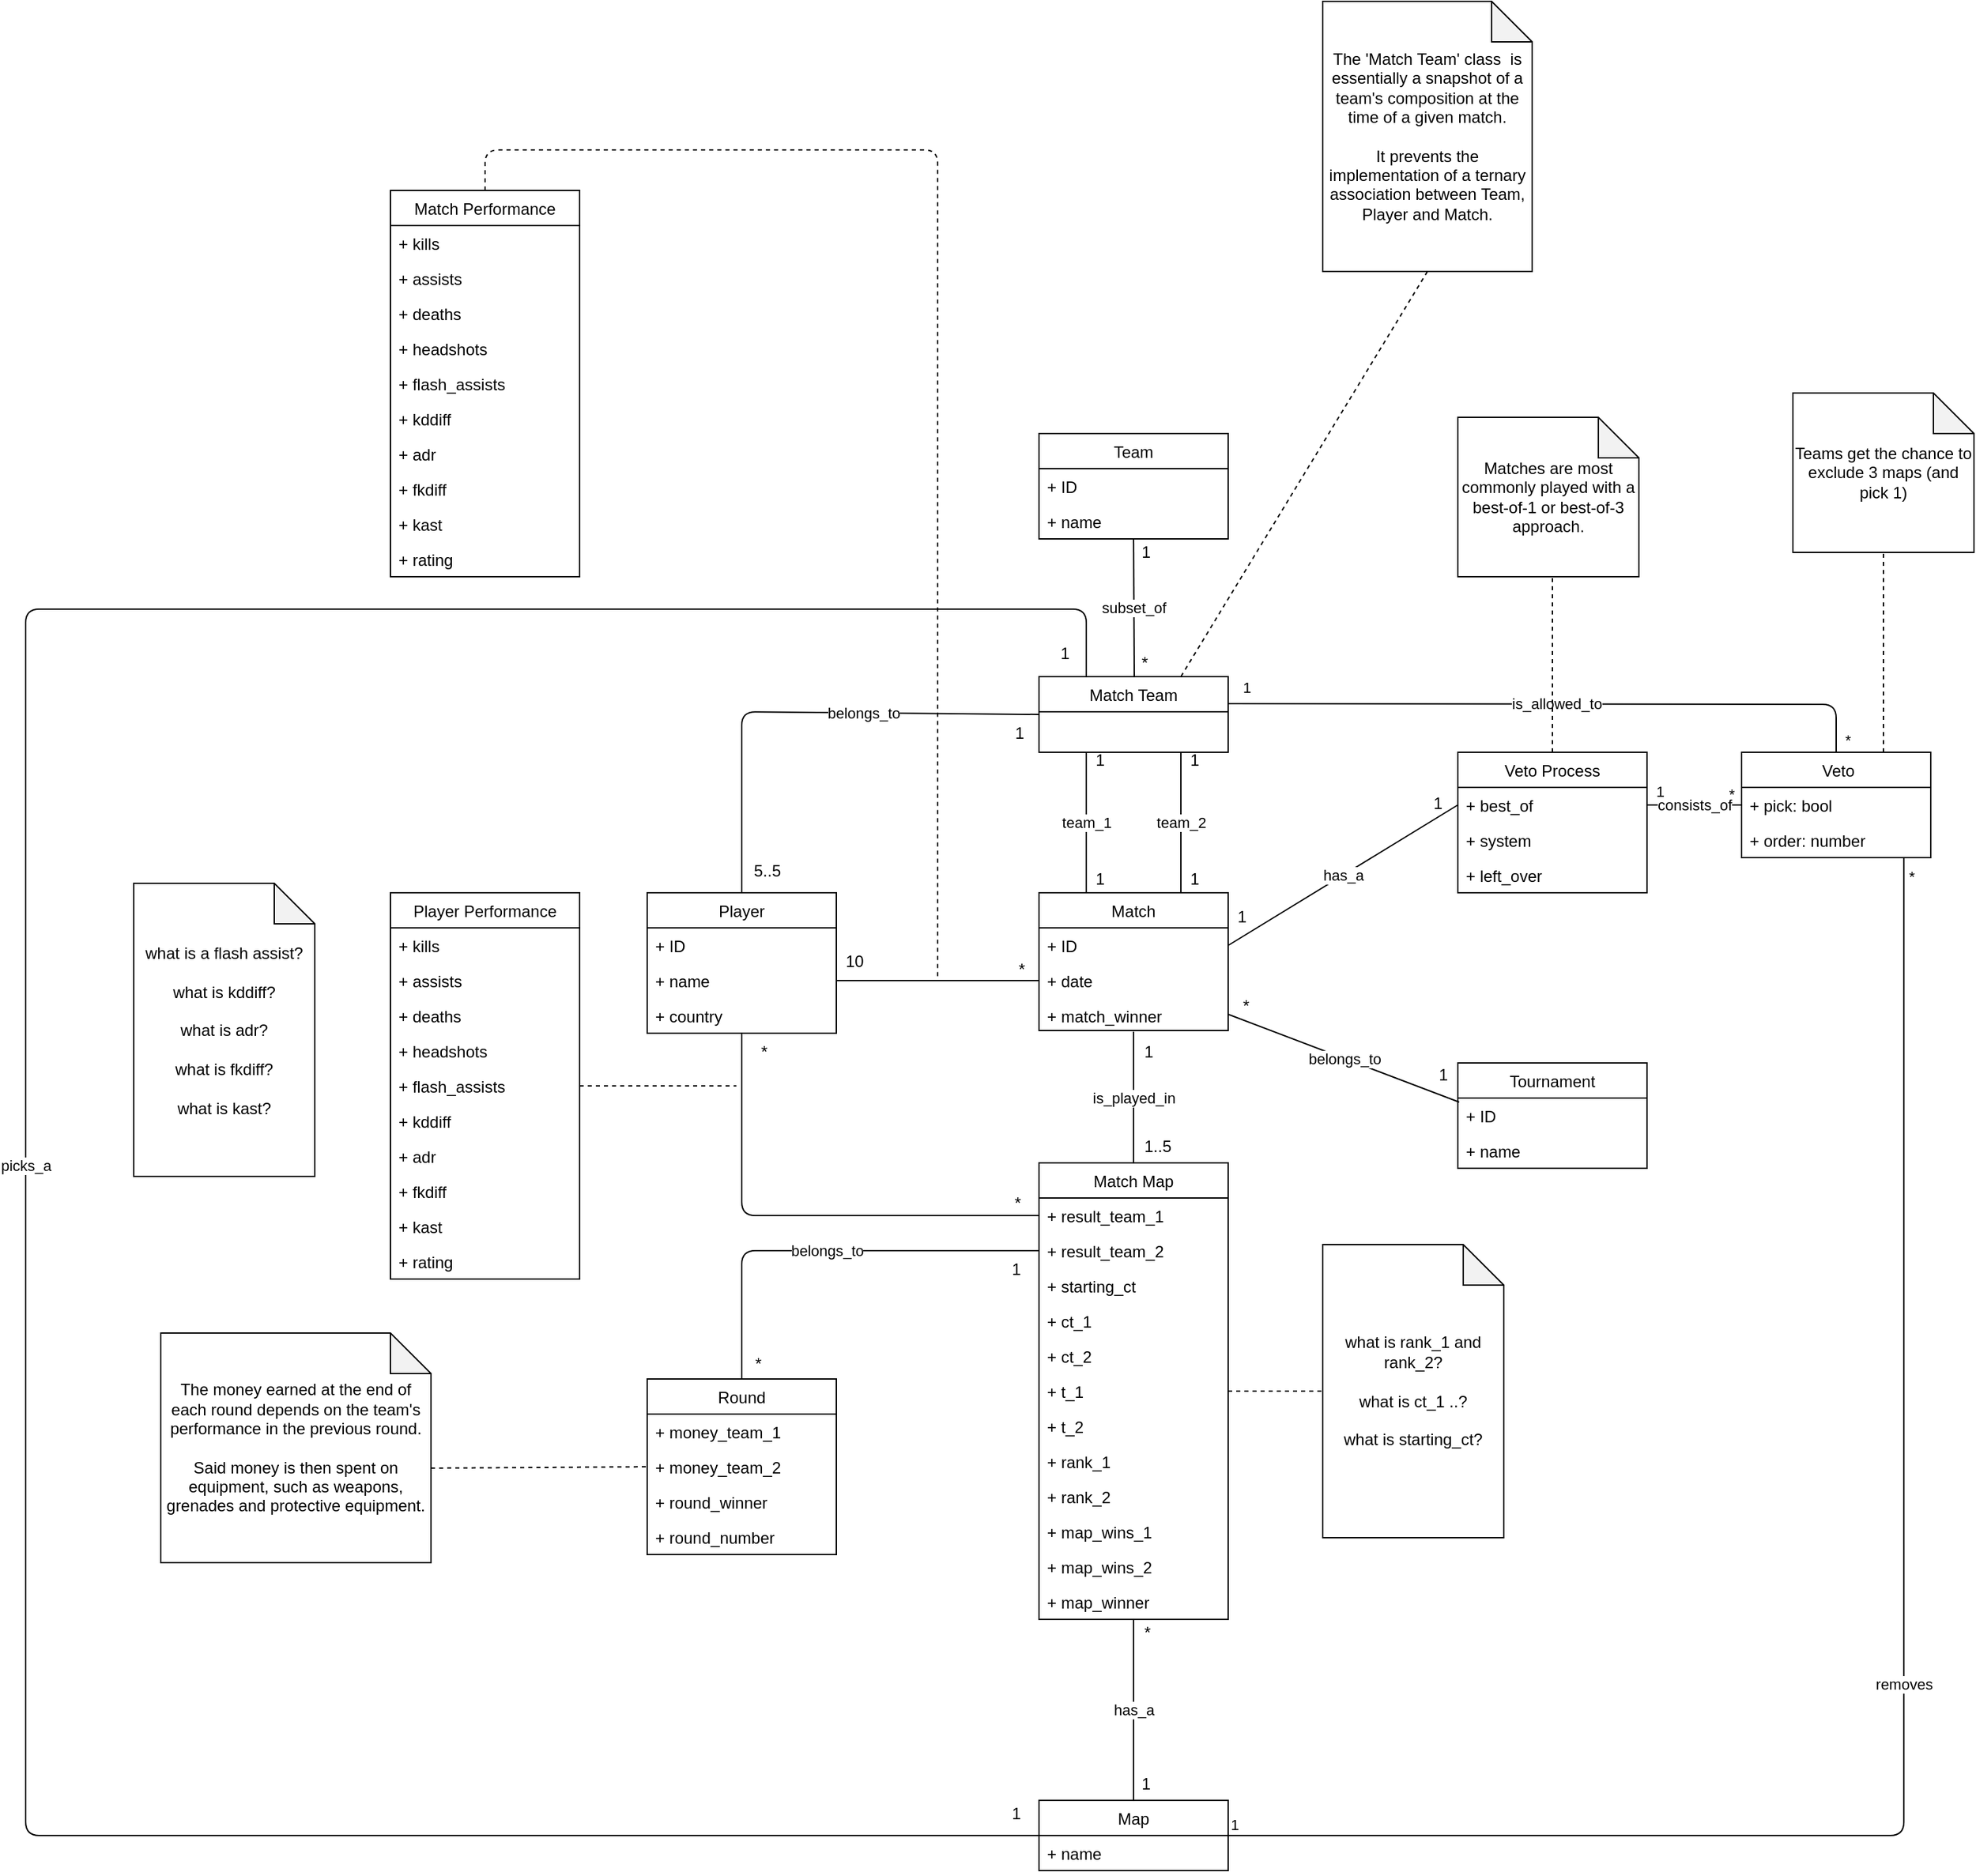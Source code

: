 <mxfile version="13.6.5" pages="2">
    <diagram id="WPG67dm-GQmZOcpMoI1Q" name="Data">
        <mxGraphModel dx="4033" dy="3498" grid="1" gridSize="10" guides="1" tooltips="1" connect="1" arrows="1" fold="1" page="1" pageScale="1" pageWidth="827" pageHeight="1169" math="0" shadow="0">
            <root>
                <mxCell id="0"/>
                <mxCell id="1" parent="0"/>
                <mxCell id="wm4JKY3V46k1_lSeWeFr-1" value="Match Map" style="swimlane;fontStyle=0;childLayout=stackLayout;horizontal=1;startSize=26;fillColor=none;horizontalStack=0;resizeParent=1;resizeParentMax=0;resizeLast=0;collapsible=1;marginBottom=0;" parent="1" vertex="1">
                    <mxGeometry x="340" y="360" width="140" height="338" as="geometry"/>
                </mxCell>
                <mxCell id="wm4JKY3V46k1_lSeWeFr-2" value="+ result_team_1" style="text;strokeColor=none;fillColor=none;align=left;verticalAlign=top;spacingLeft=4;spacingRight=4;overflow=hidden;rotatable=0;points=[[0,0.5],[1,0.5]];portConstraint=eastwest;" parent="wm4JKY3V46k1_lSeWeFr-1" vertex="1">
                    <mxGeometry y="26" width="140" height="26" as="geometry"/>
                </mxCell>
                <mxCell id="wm4JKY3V46k1_lSeWeFr-3" value="+ result_team_2" style="text;strokeColor=none;fillColor=none;align=left;verticalAlign=top;spacingLeft=4;spacingRight=4;overflow=hidden;rotatable=0;points=[[0,0.5],[1,0.5]];portConstraint=eastwest;" parent="wm4JKY3V46k1_lSeWeFr-1" vertex="1">
                    <mxGeometry y="52" width="140" height="26" as="geometry"/>
                </mxCell>
                <mxCell id="wm4JKY3V46k1_lSeWeFr-4" value="+ starting_ct" style="text;strokeColor=none;fillColor=none;align=left;verticalAlign=top;spacingLeft=4;spacingRight=4;overflow=hidden;rotatable=0;points=[[0,0.5],[1,0.5]];portConstraint=eastwest;" parent="wm4JKY3V46k1_lSeWeFr-1" vertex="1">
                    <mxGeometry y="78" width="140" height="26" as="geometry"/>
                </mxCell>
                <mxCell id="45" value="+ ct_1" style="text;strokeColor=none;fillColor=none;align=left;verticalAlign=top;spacingLeft=4;spacingRight=4;overflow=hidden;rotatable=0;points=[[0,0.5],[1,0.5]];portConstraint=eastwest;" vertex="1" parent="wm4JKY3V46k1_lSeWeFr-1">
                    <mxGeometry y="104" width="140" height="26" as="geometry"/>
                </mxCell>
                <mxCell id="46" value="+ ct_2" style="text;strokeColor=none;fillColor=none;align=left;verticalAlign=top;spacingLeft=4;spacingRight=4;overflow=hidden;rotatable=0;points=[[0,0.5],[1,0.5]];portConstraint=eastwest;" vertex="1" parent="wm4JKY3V46k1_lSeWeFr-1">
                    <mxGeometry y="130" width="140" height="26" as="geometry"/>
                </mxCell>
                <mxCell id="47" value="+ t_1" style="text;strokeColor=none;fillColor=none;align=left;verticalAlign=top;spacingLeft=4;spacingRight=4;overflow=hidden;rotatable=0;points=[[0,0.5],[1,0.5]];portConstraint=eastwest;" vertex="1" parent="wm4JKY3V46k1_lSeWeFr-1">
                    <mxGeometry y="156" width="140" height="26" as="geometry"/>
                </mxCell>
                <mxCell id="48" value="+ t_2" style="text;strokeColor=none;fillColor=none;align=left;verticalAlign=top;spacingLeft=4;spacingRight=4;overflow=hidden;rotatable=0;points=[[0,0.5],[1,0.5]];portConstraint=eastwest;" vertex="1" parent="wm4JKY3V46k1_lSeWeFr-1">
                    <mxGeometry y="182" width="140" height="26" as="geometry"/>
                </mxCell>
                <mxCell id="49" value="+ rank_1" style="text;strokeColor=none;fillColor=none;align=left;verticalAlign=top;spacingLeft=4;spacingRight=4;overflow=hidden;rotatable=0;points=[[0,0.5],[1,0.5]];portConstraint=eastwest;" vertex="1" parent="wm4JKY3V46k1_lSeWeFr-1">
                    <mxGeometry y="208" width="140" height="26" as="geometry"/>
                </mxCell>
                <mxCell id="50" value="+ rank_2" style="text;strokeColor=none;fillColor=none;align=left;verticalAlign=top;spacingLeft=4;spacingRight=4;overflow=hidden;rotatable=0;points=[[0,0.5],[1,0.5]];portConstraint=eastwest;" vertex="1" parent="wm4JKY3V46k1_lSeWeFr-1">
                    <mxGeometry y="234" width="140" height="26" as="geometry"/>
                </mxCell>
                <mxCell id="51" value="+ map_wins_1" style="text;strokeColor=none;fillColor=none;align=left;verticalAlign=top;spacingLeft=4;spacingRight=4;overflow=hidden;rotatable=0;points=[[0,0.5],[1,0.5]];portConstraint=eastwest;" vertex="1" parent="wm4JKY3V46k1_lSeWeFr-1">
                    <mxGeometry y="260" width="140" height="26" as="geometry"/>
                </mxCell>
                <mxCell id="52" value="+ map_wins_2" style="text;strokeColor=none;fillColor=none;align=left;verticalAlign=top;spacingLeft=4;spacingRight=4;overflow=hidden;rotatable=0;points=[[0,0.5],[1,0.5]];portConstraint=eastwest;" vertex="1" parent="wm4JKY3V46k1_lSeWeFr-1">
                    <mxGeometry y="286" width="140" height="26" as="geometry"/>
                </mxCell>
                <mxCell id="53" value="+ map_winner" style="text;strokeColor=none;fillColor=none;align=left;verticalAlign=top;spacingLeft=4;spacingRight=4;overflow=hidden;rotatable=0;points=[[0,0.5],[1,0.5]];portConstraint=eastwest;" vertex="1" parent="wm4JKY3V46k1_lSeWeFr-1">
                    <mxGeometry y="312" width="140" height="26" as="geometry"/>
                </mxCell>
                <mxCell id="wm4JKY3V46k1_lSeWeFr-5" value="Match" style="swimlane;fontStyle=0;childLayout=stackLayout;horizontal=1;startSize=26;fillColor=none;horizontalStack=0;resizeParent=1;resizeParentMax=0;resizeLast=0;collapsible=1;marginBottom=0;" parent="1" vertex="1">
                    <mxGeometry x="340" y="160" width="140" height="102" as="geometry"/>
                </mxCell>
                <mxCell id="wm4JKY3V46k1_lSeWeFr-6" value="+ ID" style="text;strokeColor=none;fillColor=none;align=left;verticalAlign=top;spacingLeft=4;spacingRight=4;overflow=hidden;rotatable=0;points=[[0,0.5],[1,0.5]];portConstraint=eastwest;" parent="wm4JKY3V46k1_lSeWeFr-5" vertex="1">
                    <mxGeometry y="26" width="140" height="26" as="geometry"/>
                </mxCell>
                <mxCell id="wm4JKY3V46k1_lSeWeFr-7" value="+ date" style="text;strokeColor=none;fillColor=none;align=left;verticalAlign=top;spacingLeft=4;spacingRight=4;overflow=hidden;rotatable=0;points=[[0,0.5],[1,0.5]];portConstraint=eastwest;" parent="wm4JKY3V46k1_lSeWeFr-5" vertex="1">
                    <mxGeometry y="52" width="140" height="26" as="geometry"/>
                </mxCell>
                <mxCell id="wm4JKY3V46k1_lSeWeFr-8" value="+ match_winner" style="text;strokeColor=none;fillColor=none;align=left;verticalAlign=top;spacingLeft=4;spacingRight=4;overflow=hidden;rotatable=0;points=[[0,0.5],[1,0.5]];portConstraint=eastwest;" parent="wm4JKY3V46k1_lSeWeFr-5" vertex="1">
                    <mxGeometry y="78" width="140" height="24" as="geometry"/>
                </mxCell>
                <mxCell id="wm4JKY3V46k1_lSeWeFr-9" value="is_played_in" style="endArrow=none;html=1;entryX=0.5;entryY=1.038;entryDx=0;entryDy=0;entryPerimeter=0;exitX=0.5;exitY=0;exitDx=0;exitDy=0;" parent="1" source="wm4JKY3V46k1_lSeWeFr-1" target="wm4JKY3V46k1_lSeWeFr-8" edge="1">
                    <mxGeometry width="50" height="50" relative="1" as="geometry">
                        <mxPoint x="385" y="340" as="sourcePoint"/>
                        <mxPoint x="435" y="290" as="targetPoint"/>
                    </mxGeometry>
                </mxCell>
                <mxCell id="wm4JKY3V46k1_lSeWeFr-10" value="1..5&amp;nbsp;" style="text;html=1;align=left;verticalAlign=middle;resizable=0;points=[];autosize=1;" parent="1" vertex="1">
                    <mxGeometry x="416" y="338" width="40" height="20" as="geometry"/>
                </mxCell>
                <mxCell id="wm4JKY3V46k1_lSeWeFr-11" value="1" style="text;html=1;align=left;verticalAlign=middle;resizable=0;points=[];autosize=1;" parent="1" vertex="1">
                    <mxGeometry x="416" y="268" width="20" height="20" as="geometry"/>
                </mxCell>
                <mxCell id="wm4JKY3V46k1_lSeWeFr-16" value="belongs_to" style="endArrow=none;html=1;entryX=0;entryY=0.5;entryDx=0;entryDy=0;exitX=0.5;exitY=0;exitDx=0;exitDy=0;" parent="1" source="wm4JKY3V46k1_lSeWeFr-12" target="wm4JKY3V46k1_lSeWeFr-3" edge="1">
                    <mxGeometry width="50" height="50" relative="1" as="geometry">
                        <mxPoint x="240" y="420" as="sourcePoint"/>
                        <mxPoint x="290" y="370" as="targetPoint"/>
                        <Array as="points">
                            <mxPoint x="120" y="425"/>
                        </Array>
                    </mxGeometry>
                </mxCell>
                <mxCell id="wm4JKY3V46k1_lSeWeFr-21" value="has_a" style="endArrow=none;html=1;exitX=0.5;exitY=0;exitDx=0;exitDy=0;entryX=0.5;entryY=1;entryDx=0;entryDy=0;" parent="1" source="wm4JKY3V46k1_lSeWeFr-17" edge="1" target="wm4JKY3V46k1_lSeWeFr-1">
                    <mxGeometry width="50" height="50" relative="1" as="geometry">
                        <mxPoint x="334" y="510" as="sourcePoint"/>
                        <mxPoint x="410" y="710" as="targetPoint"/>
                    </mxGeometry>
                </mxCell>
                <mxCell id="wm4JKY3V46k1_lSeWeFr-22" value="*" style="text;html=1;align=left;verticalAlign=middle;resizable=0;points=[];autosize=1;" parent="1" vertex="1">
                    <mxGeometry x="128" y="499" width="20" height="20" as="geometry"/>
                </mxCell>
                <mxCell id="wm4JKY3V46k1_lSeWeFr-23" value="1" style="text;html=1;align=left;verticalAlign=middle;resizable=0;points=[];autosize=1;" parent="1" vertex="1">
                    <mxGeometry x="318" y="429" width="20" height="20" as="geometry"/>
                </mxCell>
                <mxCell id="wm4JKY3V46k1_lSeWeFr-29" value="Match Team" style="swimlane;fontStyle=0;childLayout=stackLayout;horizontal=1;startSize=26;fillColor=none;horizontalStack=0;resizeParent=1;resizeParentMax=0;resizeLast=0;collapsible=1;marginBottom=0;" parent="1" vertex="1">
                    <mxGeometry x="340" width="140" height="56" as="geometry"/>
                </mxCell>
                <mxCell id="wm4JKY3V46k1_lSeWeFr-35" value="belongs_to" style="endArrow=none;html=1;exitX=0.5;exitY=0;exitDx=0;exitDy=0;entryX=0;entryY=0.5;entryDx=0;entryDy=0;" parent="1" target="wm4JKY3V46k1_lSeWeFr-29" edge="1" source="wm4JKY3V46k1_lSeWeFr-25">
                    <mxGeometry x="0.266" width="50" height="50" relative="1" as="geometry">
                        <mxPoint x="190" y="152.5" as="sourcePoint"/>
                        <mxPoint x="340" y="65" as="targetPoint"/>
                        <Array as="points">
                            <mxPoint x="120" y="26"/>
                        </Array>
                        <mxPoint as="offset"/>
                    </mxGeometry>
                </mxCell>
                <mxCell id="wm4JKY3V46k1_lSeWeFr-38" value="" style="endArrow=none;html=1;exitX=0;exitY=0.5;exitDx=0;exitDy=0;entryX=0.5;entryY=1;entryDx=0;entryDy=0;" parent="1" source="wm4JKY3V46k1_lSeWeFr-2" target="wm4JKY3V46k1_lSeWeFr-25" edge="1">
                    <mxGeometry width="50" height="50" relative="1" as="geometry">
                        <mxPoint x="120" y="264" as="sourcePoint"/>
                        <mxPoint x="170" y="214" as="targetPoint"/>
                        <Array as="points">
                            <mxPoint x="120" y="399"/>
                        </Array>
                    </mxGeometry>
                </mxCell>
                <mxCell id="wm4JKY3V46k1_lSeWeFr-39" value="*" style="text;html=1;align=right;verticalAlign=middle;resizable=0;points=[];autosize=1;" parent="1" vertex="1">
                    <mxGeometry x="120" y="268" width="20" height="20" as="geometry"/>
                </mxCell>
                <mxCell id="wm4JKY3V46k1_lSeWeFr-41" value="5..5" style="text;html=1;align=right;verticalAlign=middle;resizable=0;points=[];autosize=1;" parent="1" vertex="1">
                    <mxGeometry x="110" y="134" width="40" height="20" as="geometry"/>
                </mxCell>
                <mxCell id="wm4JKY3V46k1_lSeWeFr-42" value="1" style="text;html=1;align=right;verticalAlign=middle;resizable=0;points=[];autosize=1;" parent="1" vertex="1">
                    <mxGeometry x="310" y="32" width="20" height="20" as="geometry"/>
                </mxCell>
                <mxCell id="wm4JKY3V46k1_lSeWeFr-43" value="*" style="text;html=1;align=left;verticalAlign=middle;resizable=0;points=[];autosize=1;" parent="1" vertex="1">
                    <mxGeometry x="320" y="380" width="20" height="20" as="geometry"/>
                </mxCell>
                <mxCell id="wm4JKY3V46k1_lSeWeFr-57" value="1" style="text;html=1;align=left;verticalAlign=middle;resizable=0;points=[];autosize=1;" parent="1" vertex="1">
                    <mxGeometry x="380" y="52" width="20" height="20" as="geometry"/>
                </mxCell>
                <mxCell id="wm4JKY3V46k1_lSeWeFr-58" value="team_2" style="endArrow=none;html=1;entryX=0.75;entryY=1;entryDx=0;entryDy=0;exitX=0.75;exitY=0;exitDx=0;exitDy=0;" parent="1" edge="1" target="wm4JKY3V46k1_lSeWeFr-29" source="wm4JKY3V46k1_lSeWeFr-5">
                    <mxGeometry width="50" height="50" relative="1" as="geometry">
                        <mxPoint x="420" y="140" as="sourcePoint"/>
                        <mxPoint x="438.5" y="104" as="targetPoint"/>
                    </mxGeometry>
                </mxCell>
                <mxCell id="wm4JKY3V46k1_lSeWeFr-59" value="team_1" style="endArrow=none;html=1;entryX=0.25;entryY=1;entryDx=0;entryDy=0;exitX=0.25;exitY=0;exitDx=0;exitDy=0;" parent="1" edge="1" target="wm4JKY3V46k1_lSeWeFr-29" source="wm4JKY3V46k1_lSeWeFr-5">
                    <mxGeometry width="50" height="50" relative="1" as="geometry">
                        <mxPoint x="360" y="150" as="sourcePoint"/>
                        <mxPoint x="390" y="104" as="targetPoint"/>
                    </mxGeometry>
                </mxCell>
                <mxCell id="wm4JKY3V46k1_lSeWeFr-60" value="subset_of" style="endArrow=none;html=1;exitX=0.5;exitY=0;exitDx=0;exitDy=0;entryX=0.5;entryY=1;entryDx=0;entryDy=0;" parent="1" target="wm4JKY3V46k1_lSeWeFr-49" edge="1">
                    <mxGeometry width="50" height="50" relative="1" as="geometry">
                        <mxPoint x="410.5" as="sourcePoint"/>
                        <mxPoint x="410" y="-56" as="targetPoint"/>
                    </mxGeometry>
                </mxCell>
                <mxCell id="wm4JKY3V46k1_lSeWeFr-61" value="1" style="text;html=1;align=left;verticalAlign=middle;resizable=0;points=[];autosize=1;" parent="1" vertex="1">
                    <mxGeometry x="414" y="-102" width="20" height="20" as="geometry"/>
                </mxCell>
                <mxCell id="wm4JKY3V46k1_lSeWeFr-62" value="*" style="text;html=1;align=left;verticalAlign=middle;resizable=0;points=[];autosize=1;" parent="1" vertex="1">
                    <mxGeometry x="414" y="-20" width="20" height="20" as="geometry"/>
                </mxCell>
                <mxCell id="wm4JKY3V46k1_lSeWeFr-63" value="1" style="text;html=1;align=left;verticalAlign=middle;resizable=0;points=[];autosize=1;" parent="1" vertex="1">
                    <mxGeometry x="380" y="140" width="20" height="20" as="geometry"/>
                </mxCell>
                <mxCell id="wm4JKY3V46k1_lSeWeFr-64" value="1" style="text;html=1;align=left;verticalAlign=middle;resizable=0;points=[];autosize=1;" parent="1" vertex="1">
                    <mxGeometry x="450" y="140" width="20" height="20" as="geometry"/>
                </mxCell>
                <mxCell id="wm4JKY3V46k1_lSeWeFr-65" value="1" style="text;html=1;align=left;verticalAlign=middle;resizable=0;points=[];autosize=1;" parent="1" vertex="1">
                    <mxGeometry x="450" y="52" width="20" height="20" as="geometry"/>
                </mxCell>
                <mxCell id="wm4JKY3V46k1_lSeWeFr-68" value="" style="endArrow=none;html=1;entryX=0;entryY=0.5;entryDx=0;entryDy=0;exitX=1;exitY=0.5;exitDx=0;exitDy=0;" parent="1" source="wm4JKY3V46k1_lSeWeFr-27" target="wm4JKY3V46k1_lSeWeFr-7" edge="1">
                    <mxGeometry width="50" height="50" relative="1" as="geometry">
                        <mxPoint x="200" y="219" as="sourcePoint"/>
                        <mxPoint x="330" y="98.25" as="targetPoint"/>
                    </mxGeometry>
                </mxCell>
                <mxCell id="wm4JKY3V46k1_lSeWeFr-69" value="*" style="text;html=1;align=left;verticalAlign=middle;resizable=0;points=[];autosize=1;" parent="1" vertex="1">
                    <mxGeometry x="323" y="207" width="20" height="20" as="geometry"/>
                </mxCell>
                <mxCell id="wm4JKY3V46k1_lSeWeFr-70" value="10" style="text;html=1;align=left;verticalAlign=middle;resizable=0;points=[];autosize=1;" parent="1" vertex="1">
                    <mxGeometry x="195" y="201" width="30" height="20" as="geometry"/>
                </mxCell>
                <mxCell id="wm4JKY3V46k1_lSeWeFr-75" value="belongs_to" style="endArrow=none;html=1;entryX=0.007;entryY=0.115;entryDx=0;entryDy=0;entryPerimeter=0;exitX=1;exitY=0.5;exitDx=0;exitDy=0;" parent="1" target="wm4JKY3V46k1_lSeWeFr-67" edge="1" source="wm4JKY3V46k1_lSeWeFr-8">
                    <mxGeometry width="50" height="50" relative="1" as="geometry">
                        <mxPoint x="500" y="250" as="sourcePoint"/>
                        <mxPoint x="530" y="160" as="targetPoint"/>
                    </mxGeometry>
                </mxCell>
                <mxCell id="wm4JKY3V46k1_lSeWeFr-76" value="*" style="text;html=1;align=left;verticalAlign=middle;resizable=0;points=[];autosize=1;" parent="1" vertex="1">
                    <mxGeometry x="489" y="234" width="20" height="20" as="geometry"/>
                </mxCell>
                <mxCell id="wm4JKY3V46k1_lSeWeFr-77" value="1" style="text;html=1;align=left;verticalAlign=middle;resizable=0;points=[];autosize=1;" parent="1" vertex="1">
                    <mxGeometry x="634" y="285" width="20" height="20" as="geometry"/>
                </mxCell>
                <mxCell id="7ByuXc6SaMkiPh27QTUW-5" value="has_a" style="endArrow=none;html=1;entryX=0;entryY=0.5;entryDx=0;entryDy=0;exitX=1;exitY=0.5;exitDx=0;exitDy=0;" parent="1" target="7ByuXc6SaMkiPh27QTUW-3" edge="1" source="wm4JKY3V46k1_lSeWeFr-6">
                    <mxGeometry width="50" height="50" relative="1" as="geometry">
                        <mxPoint x="480" y="167" as="sourcePoint"/>
                        <mxPoint x="530" y="117" as="targetPoint"/>
                    </mxGeometry>
                </mxCell>
                <mxCell id="7ByuXc6SaMkiPh27QTUW-6" value="1" style="text;html=1;align=left;verticalAlign=middle;resizable=0;points=[];autosize=1;" parent="1" vertex="1">
                    <mxGeometry x="630" y="84" width="20" height="20" as="geometry"/>
                </mxCell>
                <mxCell id="7ByuXc6SaMkiPh27QTUW-9" value="1" style="text;html=1;align=left;verticalAlign=middle;resizable=0;points=[];autosize=1;" parent="1" vertex="1">
                    <mxGeometry x="485" y="168" width="20" height="20" as="geometry"/>
                </mxCell>
                <mxCell id="7ByuXc6SaMkiPh27QTUW-1" value="Veto Process" style="swimlane;fontStyle=0;childLayout=stackLayout;horizontal=1;startSize=26;fillColor=none;horizontalStack=0;resizeParent=1;resizeParentMax=0;resizeLast=0;collapsible=1;marginBottom=0;" parent="1" vertex="1">
                    <mxGeometry x="650" y="56" width="140" height="104" as="geometry"/>
                </mxCell>
                <mxCell id="7ByuXc6SaMkiPh27QTUW-3" value="+ best_of" style="text;strokeColor=none;fillColor=none;align=left;verticalAlign=top;spacingLeft=4;spacingRight=4;overflow=hidden;rotatable=0;points=[[0,0.5],[1,0.5]];portConstraint=eastwest;" parent="7ByuXc6SaMkiPh27QTUW-1" vertex="1">
                    <mxGeometry y="26" width="140" height="26" as="geometry"/>
                </mxCell>
                <mxCell id="3" value="+ system" style="text;strokeColor=none;fillColor=none;align=left;verticalAlign=top;spacingLeft=4;spacingRight=4;overflow=hidden;rotatable=0;points=[[0,0.5],[1,0.5]];portConstraint=eastwest;" vertex="1" parent="7ByuXc6SaMkiPh27QTUW-1">
                    <mxGeometry y="52" width="140" height="26" as="geometry"/>
                </mxCell>
                <mxCell id="56" value="+ left_over" style="text;strokeColor=none;fillColor=none;align=left;verticalAlign=top;spacingLeft=4;spacingRight=4;overflow=hidden;rotatable=0;points=[[0,0.5],[1,0.5]];portConstraint=eastwest;" vertex="1" parent="7ByuXc6SaMkiPh27QTUW-1">
                    <mxGeometry y="78" width="140" height="26" as="geometry"/>
                </mxCell>
                <mxCell id="5" value="" style="endArrow=none;dashed=1;html=1;exitX=1;exitY=0.5;exitDx=0;exitDy=0;" edge="1" parent="1" source="wm4JKY3V46k1_lSeWeFr-44">
                    <mxGeometry width="50" height="50" relative="1" as="geometry">
                        <mxPoint x="39" y="314" as="sourcePoint"/>
                        <mxPoint x="116" y="303" as="targetPoint"/>
                    </mxGeometry>
                </mxCell>
                <mxCell id="wm4JKY3V46k1_lSeWeFr-44" value="Player Performance" style="swimlane;fontStyle=0;childLayout=stackLayout;horizontal=1;startSize=26;fillColor=none;horizontalStack=0;resizeParent=1;resizeParentMax=0;resizeLast=0;collapsible=1;marginBottom=0;" parent="1" vertex="1">
                    <mxGeometry x="-140" y="160" width="140" height="286" as="geometry"/>
                </mxCell>
                <mxCell id="wm4JKY3V46k1_lSeWeFr-45" value="+ kills" style="text;strokeColor=none;fillColor=none;align=left;verticalAlign=top;spacingLeft=4;spacingRight=4;overflow=hidden;rotatable=0;points=[[0,0.5],[1,0.5]];portConstraint=eastwest;" parent="wm4JKY3V46k1_lSeWeFr-44" vertex="1">
                    <mxGeometry y="26" width="140" height="26" as="geometry"/>
                </mxCell>
                <mxCell id="6" value="+ assists" style="text;strokeColor=none;fillColor=none;align=left;verticalAlign=top;spacingLeft=4;spacingRight=4;overflow=hidden;rotatable=0;points=[[0,0.5],[1,0.5]];portConstraint=eastwest;" vertex="1" parent="wm4JKY3V46k1_lSeWeFr-44">
                    <mxGeometry y="52" width="140" height="26" as="geometry"/>
                </mxCell>
                <mxCell id="7" value="+ deaths" style="text;strokeColor=none;fillColor=none;align=left;verticalAlign=top;spacingLeft=4;spacingRight=4;overflow=hidden;rotatable=0;points=[[0,0.5],[1,0.5]];portConstraint=eastwest;" vertex="1" parent="wm4JKY3V46k1_lSeWeFr-44">
                    <mxGeometry y="78" width="140" height="26" as="geometry"/>
                </mxCell>
                <mxCell id="8" value="+ headshots" style="text;strokeColor=none;fillColor=none;align=left;verticalAlign=top;spacingLeft=4;spacingRight=4;overflow=hidden;rotatable=0;points=[[0,0.5],[1,0.5]];portConstraint=eastwest;" vertex="1" parent="wm4JKY3V46k1_lSeWeFr-44">
                    <mxGeometry y="104" width="140" height="26" as="geometry"/>
                </mxCell>
                <mxCell id="9" value="+ flash_assists" style="text;strokeColor=none;fillColor=none;align=left;verticalAlign=top;spacingLeft=4;spacingRight=4;overflow=hidden;rotatable=0;points=[[0,0.5],[1,0.5]];portConstraint=eastwest;" vertex="1" parent="wm4JKY3V46k1_lSeWeFr-44">
                    <mxGeometry y="130" width="140" height="26" as="geometry"/>
                </mxCell>
                <mxCell id="10" value="+ kddiff" style="text;strokeColor=none;fillColor=none;align=left;verticalAlign=top;spacingLeft=4;spacingRight=4;overflow=hidden;rotatable=0;points=[[0,0.5],[1,0.5]];portConstraint=eastwest;" vertex="1" parent="wm4JKY3V46k1_lSeWeFr-44">
                    <mxGeometry y="156" width="140" height="26" as="geometry"/>
                </mxCell>
                <mxCell id="11" value="+ adr" style="text;strokeColor=none;fillColor=none;align=left;verticalAlign=top;spacingLeft=4;spacingRight=4;overflow=hidden;rotatable=0;points=[[0,0.5],[1,0.5]];portConstraint=eastwest;" vertex="1" parent="wm4JKY3V46k1_lSeWeFr-44">
                    <mxGeometry y="182" width="140" height="26" as="geometry"/>
                </mxCell>
                <mxCell id="12" value="+ fkdiff" style="text;strokeColor=none;fillColor=none;align=left;verticalAlign=top;spacingLeft=4;spacingRight=4;overflow=hidden;rotatable=0;points=[[0,0.5],[1,0.5]];portConstraint=eastwest;" vertex="1" parent="wm4JKY3V46k1_lSeWeFr-44">
                    <mxGeometry y="208" width="140" height="26" as="geometry"/>
                </mxCell>
                <mxCell id="13" value="+ kast" style="text;strokeColor=none;fillColor=none;align=left;verticalAlign=top;spacingLeft=4;spacingRight=4;overflow=hidden;rotatable=0;points=[[0,0.5],[1,0.5]];portConstraint=eastwest;" vertex="1" parent="wm4JKY3V46k1_lSeWeFr-44">
                    <mxGeometry y="234" width="140" height="26" as="geometry"/>
                </mxCell>
                <mxCell id="14" value="+ rating" style="text;strokeColor=none;fillColor=none;align=left;verticalAlign=top;spacingLeft=4;spacingRight=4;overflow=hidden;rotatable=0;points=[[0,0.5],[1,0.5]];portConstraint=eastwest;" vertex="1" parent="wm4JKY3V46k1_lSeWeFr-44">
                    <mxGeometry y="260" width="140" height="26" as="geometry"/>
                </mxCell>
                <mxCell id="wm4JKY3V46k1_lSeWeFr-25" value="Player" style="swimlane;fontStyle=0;childLayout=stackLayout;horizontal=1;startSize=26;fillColor=none;horizontalStack=0;resizeParent=1;resizeParentMax=0;resizeLast=0;collapsible=1;marginBottom=0;" parent="1" vertex="1">
                    <mxGeometry x="50" y="160" width="140" height="104" as="geometry"/>
                </mxCell>
                <mxCell id="wm4JKY3V46k1_lSeWeFr-26" value="+ ID" style="text;strokeColor=none;fillColor=none;align=left;verticalAlign=top;spacingLeft=4;spacingRight=4;overflow=hidden;rotatable=0;points=[[0,0.5],[1,0.5]];portConstraint=eastwest;" parent="wm4JKY3V46k1_lSeWeFr-25" vertex="1">
                    <mxGeometry y="26" width="140" height="26" as="geometry"/>
                </mxCell>
                <mxCell id="wm4JKY3V46k1_lSeWeFr-27" value="+ name" style="text;strokeColor=none;fillColor=none;align=left;verticalAlign=top;spacingLeft=4;spacingRight=4;overflow=hidden;rotatable=0;points=[[0,0.5],[1,0.5]];portConstraint=eastwest;" parent="wm4JKY3V46k1_lSeWeFr-25" vertex="1">
                    <mxGeometry y="52" width="140" height="26" as="geometry"/>
                </mxCell>
                <mxCell id="wm4JKY3V46k1_lSeWeFr-28" value="+ country" style="text;strokeColor=none;fillColor=none;align=left;verticalAlign=top;spacingLeft=4;spacingRight=4;overflow=hidden;rotatable=0;points=[[0,0.5],[1,0.5]];portConstraint=eastwest;" parent="wm4JKY3V46k1_lSeWeFr-25" vertex="1">
                    <mxGeometry y="78" width="140" height="26" as="geometry"/>
                </mxCell>
                <mxCell id="17" value="" style="endArrow=none;dashed=1;html=1;exitX=0.5;exitY=0;exitDx=0;exitDy=0;" edge="1" parent="1" source="25">
                    <mxGeometry width="50" height="50" relative="1" as="geometry">
                        <mxPoint x="-70" y="550" as="sourcePoint"/>
                        <mxPoint x="265" y="225" as="targetPoint"/>
                        <Array as="points">
                            <mxPoint x="-70" y="-390"/>
                            <mxPoint x="265" y="-390"/>
                        </Array>
                    </mxGeometry>
                </mxCell>
                <mxCell id="wm4JKY3V46k1_lSeWeFr-12" value="Round" style="swimlane;fontStyle=0;childLayout=stackLayout;horizontal=1;startSize=26;fillColor=none;horizontalStack=0;resizeParent=1;resizeParentMax=0;resizeLast=0;collapsible=1;marginBottom=0;" parent="1" vertex="1">
                    <mxGeometry x="50" y="520" width="140" height="130" as="geometry"/>
                </mxCell>
                <mxCell id="wm4JKY3V46k1_lSeWeFr-13" value="+ money_team_1" style="text;strokeColor=none;fillColor=none;align=left;verticalAlign=top;spacingLeft=4;spacingRight=4;overflow=hidden;rotatable=0;points=[[0,0.5],[1,0.5]];portConstraint=eastwest;" parent="wm4JKY3V46k1_lSeWeFr-12" vertex="1">
                    <mxGeometry y="26" width="140" height="26" as="geometry"/>
                </mxCell>
                <mxCell id="40" value="+ money_team_2" style="text;strokeColor=none;fillColor=none;align=left;verticalAlign=top;spacingLeft=4;spacingRight=4;overflow=hidden;rotatable=0;points=[[0,0.5],[1,0.5]];portConstraint=eastwest;" vertex="1" parent="wm4JKY3V46k1_lSeWeFr-12">
                    <mxGeometry y="52" width="140" height="26" as="geometry"/>
                </mxCell>
                <mxCell id="41" value="+ round_winner" style="text;strokeColor=none;fillColor=none;align=left;verticalAlign=top;spacingLeft=4;spacingRight=4;overflow=hidden;rotatable=0;points=[[0,0.5],[1,0.5]];portConstraint=eastwest;" vertex="1" parent="wm4JKY3V46k1_lSeWeFr-12">
                    <mxGeometry y="78" width="140" height="26" as="geometry"/>
                </mxCell>
                <mxCell id="43" value="+ round_number" style="text;strokeColor=none;fillColor=none;align=left;verticalAlign=top;spacingLeft=4;spacingRight=4;overflow=hidden;rotatable=0;points=[[0,0.5],[1,0.5]];portConstraint=eastwest;" vertex="1" parent="wm4JKY3V46k1_lSeWeFr-12">
                    <mxGeometry y="104" width="140" height="26" as="geometry"/>
                </mxCell>
                <mxCell id="20" value="*" style="text;html=1;align=left;verticalAlign=middle;resizable=0;points=[];autosize=1;" vertex="1" parent="1">
                    <mxGeometry x="416" y="698" width="20" height="20" as="geometry"/>
                </mxCell>
                <mxCell id="21" value="1" style="text;html=1;align=left;verticalAlign=middle;resizable=0;points=[];autosize=1;" vertex="1" parent="1">
                    <mxGeometry x="414" y="810" width="20" height="20" as="geometry"/>
                </mxCell>
                <mxCell id="G9HZLZbe01EVvVtUsMoQ-33" value="removes" style="endArrow=none;html=1;edgeStyle=orthogonalEdgeStyle;exitX=1;exitY=0.5;exitDx=0;exitDy=0;entryX=0.858;entryY=1.021;entryDx=0;entryDy=0;entryPerimeter=0;" edge="1" parent="1" source="wm4JKY3V46k1_lSeWeFr-17" target="G9HZLZbe01EVvVtUsMoQ-42">
                    <mxGeometry relative="1" as="geometry">
                        <mxPoint x="480" y="598" as="sourcePoint"/>
                        <mxPoint x="930" y="130" as="targetPoint"/>
                    </mxGeometry>
                </mxCell>
                <mxCell id="G9HZLZbe01EVvVtUsMoQ-34" value="1" style="edgeLabel;resizable=0;html=1;align=left;verticalAlign=bottom;" connectable="0" vertex="1" parent="G9HZLZbe01EVvVtUsMoQ-33">
                    <mxGeometry x="-1" relative="1" as="geometry"/>
                </mxCell>
                <mxCell id="G9HZLZbe01EVvVtUsMoQ-35" value="*" style="edgeLabel;resizable=0;html=1;align=left;verticalAlign=top;labelPosition=right;verticalLabelPosition=bottom;" connectable="0" vertex="1" parent="G9HZLZbe01EVvVtUsMoQ-33">
                    <mxGeometry x="1" relative="1" as="geometry">
                        <mxPoint x="1.88" as="offset"/>
                    </mxGeometry>
                </mxCell>
                <mxCell id="G9HZLZbe01EVvVtUsMoQ-39" value="is_allowed_to" style="endArrow=none;html=1;edgeStyle=orthogonalEdgeStyle;entryX=0.5;entryY=0;entryDx=0;entryDy=0;" edge="1" parent="1" target="G9HZLZbe01EVvVtUsMoQ-21">
                    <mxGeometry relative="1" as="geometry">
                        <mxPoint x="480" y="20" as="sourcePoint"/>
                        <mxPoint x="640" y="20" as="targetPoint"/>
                    </mxGeometry>
                </mxCell>
                <mxCell id="G9HZLZbe01EVvVtUsMoQ-40" value="1" style="edgeLabel;resizable=0;html=1;align=left;verticalAlign=bottom;" connectable="0" vertex="1" parent="G9HZLZbe01EVvVtUsMoQ-39">
                    <mxGeometry x="-1" relative="1" as="geometry">
                        <mxPoint x="9" y="-4" as="offset"/>
                    </mxGeometry>
                </mxCell>
                <mxCell id="G9HZLZbe01EVvVtUsMoQ-41" value="*" style="edgeLabel;resizable=0;html=1;align=right;verticalAlign=bottom;" connectable="0" vertex="1" parent="G9HZLZbe01EVvVtUsMoQ-39">
                    <mxGeometry x="1" relative="1" as="geometry">
                        <mxPoint x="11" y="-0.02" as="offset"/>
                    </mxGeometry>
                </mxCell>
                <mxCell id="75" value="1" style="edgeLabel;resizable=0;html=1;align=right;verticalAlign=bottom;" connectable="0" vertex="1" parent="G9HZLZbe01EVvVtUsMoQ-39">
                    <mxGeometry x="1" relative="1" as="geometry">
                        <mxPoint x="-127" y="38" as="offset"/>
                    </mxGeometry>
                </mxCell>
                <mxCell id="76" value="*" style="edgeLabel;resizable=0;html=1;align=right;verticalAlign=bottom;" connectable="0" vertex="1" parent="G9HZLZbe01EVvVtUsMoQ-39">
                    <mxGeometry x="1" relative="1" as="geometry">
                        <mxPoint x="-75" y="40" as="offset"/>
                    </mxGeometry>
                </mxCell>
                <mxCell id="25" value="Match Performance" style="swimlane;fontStyle=0;childLayout=stackLayout;horizontal=1;startSize=26;fillColor=none;horizontalStack=0;resizeParent=1;resizeParentMax=0;resizeLast=0;collapsible=1;marginBottom=0;" vertex="1" parent="1">
                    <mxGeometry x="-140" y="-360" width="140" height="286" as="geometry"/>
                </mxCell>
                <mxCell id="26" value="+ kills" style="text;strokeColor=none;fillColor=none;align=left;verticalAlign=top;spacingLeft=4;spacingRight=4;overflow=hidden;rotatable=0;points=[[0,0.5],[1,0.5]];portConstraint=eastwest;" vertex="1" parent="25">
                    <mxGeometry y="26" width="140" height="26" as="geometry"/>
                </mxCell>
                <mxCell id="27" value="+ assists" style="text;strokeColor=none;fillColor=none;align=left;verticalAlign=top;spacingLeft=4;spacingRight=4;overflow=hidden;rotatable=0;points=[[0,0.5],[1,0.5]];portConstraint=eastwest;" vertex="1" parent="25">
                    <mxGeometry y="52" width="140" height="26" as="geometry"/>
                </mxCell>
                <mxCell id="28" value="+ deaths" style="text;strokeColor=none;fillColor=none;align=left;verticalAlign=top;spacingLeft=4;spacingRight=4;overflow=hidden;rotatable=0;points=[[0,0.5],[1,0.5]];portConstraint=eastwest;" vertex="1" parent="25">
                    <mxGeometry y="78" width="140" height="26" as="geometry"/>
                </mxCell>
                <mxCell id="29" value="+ headshots" style="text;strokeColor=none;fillColor=none;align=left;verticalAlign=top;spacingLeft=4;spacingRight=4;overflow=hidden;rotatable=0;points=[[0,0.5],[1,0.5]];portConstraint=eastwest;" vertex="1" parent="25">
                    <mxGeometry y="104" width="140" height="26" as="geometry"/>
                </mxCell>
                <mxCell id="30" value="+ flash_assists" style="text;strokeColor=none;fillColor=none;align=left;verticalAlign=top;spacingLeft=4;spacingRight=4;overflow=hidden;rotatable=0;points=[[0,0.5],[1,0.5]];portConstraint=eastwest;" vertex="1" parent="25">
                    <mxGeometry y="130" width="140" height="26" as="geometry"/>
                </mxCell>
                <mxCell id="31" value="+ kddiff" style="text;strokeColor=none;fillColor=none;align=left;verticalAlign=top;spacingLeft=4;spacingRight=4;overflow=hidden;rotatable=0;points=[[0,0.5],[1,0.5]];portConstraint=eastwest;" vertex="1" parent="25">
                    <mxGeometry y="156" width="140" height="26" as="geometry"/>
                </mxCell>
                <mxCell id="32" value="+ adr" style="text;strokeColor=none;fillColor=none;align=left;verticalAlign=top;spacingLeft=4;spacingRight=4;overflow=hidden;rotatable=0;points=[[0,0.5],[1,0.5]];portConstraint=eastwest;" vertex="1" parent="25">
                    <mxGeometry y="182" width="140" height="26" as="geometry"/>
                </mxCell>
                <mxCell id="33" value="+ fkdiff" style="text;strokeColor=none;fillColor=none;align=left;verticalAlign=top;spacingLeft=4;spacingRight=4;overflow=hidden;rotatable=0;points=[[0,0.5],[1,0.5]];portConstraint=eastwest;" vertex="1" parent="25">
                    <mxGeometry y="208" width="140" height="26" as="geometry"/>
                </mxCell>
                <mxCell id="34" value="+ kast" style="text;strokeColor=none;fillColor=none;align=left;verticalAlign=top;spacingLeft=4;spacingRight=4;overflow=hidden;rotatable=0;points=[[0,0.5],[1,0.5]];portConstraint=eastwest;" vertex="1" parent="25">
                    <mxGeometry y="234" width="140" height="26" as="geometry"/>
                </mxCell>
                <mxCell id="35" value="+ rating" style="text;strokeColor=none;fillColor=none;align=left;verticalAlign=top;spacingLeft=4;spacingRight=4;overflow=hidden;rotatable=0;points=[[0,0.5],[1,0.5]];portConstraint=eastwest;" vertex="1" parent="25">
                    <mxGeometry y="260" width="140" height="26" as="geometry"/>
                </mxCell>
                <mxCell id="wm4JKY3V46k1_lSeWeFr-17" value="Map" style="swimlane;fontStyle=0;childLayout=stackLayout;horizontal=1;startSize=26;fillColor=none;horizontalStack=0;resizeParent=1;resizeParentMax=0;resizeLast=0;collapsible=1;marginBottom=0;" parent="1" vertex="1">
                    <mxGeometry x="340" y="832" width="140" height="52" as="geometry"/>
                </mxCell>
                <mxCell id="wm4JKY3V46k1_lSeWeFr-18" value="+ name" style="text;strokeColor=none;fillColor=none;align=left;verticalAlign=top;spacingLeft=4;spacingRight=4;overflow=hidden;rotatable=0;points=[[0,0.5],[1,0.5]];portConstraint=eastwest;" parent="wm4JKY3V46k1_lSeWeFr-17" vertex="1">
                    <mxGeometry y="26" width="140" height="26" as="geometry"/>
                </mxCell>
                <mxCell id="wm4JKY3V46k1_lSeWeFr-66" value="Tournament" style="swimlane;fontStyle=0;childLayout=stackLayout;horizontal=1;startSize=26;fillColor=none;horizontalStack=0;resizeParent=1;resizeParentMax=0;resizeLast=0;collapsible=1;marginBottom=0;" parent="1" vertex="1">
                    <mxGeometry x="650" y="286" width="140" height="78" as="geometry"/>
                </mxCell>
                <mxCell id="wm4JKY3V46k1_lSeWeFr-67" value="+ ID" style="text;strokeColor=none;fillColor=none;align=left;verticalAlign=top;spacingLeft=4;spacingRight=4;overflow=hidden;rotatable=0;points=[[0,0.5],[1,0.5]];portConstraint=eastwest;" parent="wm4JKY3V46k1_lSeWeFr-66" vertex="1">
                    <mxGeometry y="26" width="140" height="26" as="geometry"/>
                </mxCell>
                <mxCell id="57" value="+ name" style="text;strokeColor=none;fillColor=none;align=left;verticalAlign=top;spacingLeft=4;spacingRight=4;overflow=hidden;rotatable=0;points=[[0,0.5],[1,0.5]];portConstraint=eastwest;" vertex="1" parent="wm4JKY3V46k1_lSeWeFr-66">
                    <mxGeometry y="52" width="140" height="26" as="geometry"/>
                </mxCell>
                <mxCell id="wm4JKY3V46k1_lSeWeFr-49" value="Team" style="swimlane;fontStyle=0;childLayout=stackLayout;horizontal=1;startSize=26;fillColor=none;horizontalStack=0;resizeParent=1;resizeParentMax=0;resizeLast=0;collapsible=1;marginBottom=0;" parent="1" vertex="1">
                    <mxGeometry x="340" y="-180" width="140" height="78" as="geometry"/>
                </mxCell>
                <mxCell id="wm4JKY3V46k1_lSeWeFr-50" value="+ ID" style="text;strokeColor=none;fillColor=none;align=left;verticalAlign=top;spacingLeft=4;spacingRight=4;overflow=hidden;rotatable=0;points=[[0,0.5],[1,0.5]];portConstraint=eastwest;" parent="wm4JKY3V46k1_lSeWeFr-49" vertex="1">
                    <mxGeometry y="26" width="140" height="26" as="geometry"/>
                </mxCell>
                <mxCell id="58" value="+ name" style="text;strokeColor=none;fillColor=none;align=left;verticalAlign=top;spacingLeft=4;spacingRight=4;overflow=hidden;rotatable=0;points=[[0,0.5],[1,0.5]];portConstraint=eastwest;" vertex="1" parent="wm4JKY3V46k1_lSeWeFr-49">
                    <mxGeometry y="52" width="140" height="26" as="geometry"/>
                </mxCell>
                <mxCell id="63" value="The money earned at the end of each round depends on the team's performance in the previous round.&lt;br&gt;&lt;br&gt;Said money is then spent on equipment, such as weapons, grenades and protective equipment." style="shape=note;whiteSpace=wrap;html=1;backgroundOutline=1;darkOpacity=0.05;align=center;" vertex="1" parent="1">
                    <mxGeometry x="-310" y="486" width="200" height="170" as="geometry"/>
                </mxCell>
                <mxCell id="64" value="" style="endArrow=none;dashed=1;html=1;exitX=0;exitY=0;exitDx=200;exitDy=100;exitPerimeter=0;entryX=0;entryY=0.5;entryDx=0;entryDy=0;" edge="1" parent="1" source="63" target="40">
                    <mxGeometry width="50" height="50" relative="1" as="geometry">
                        <mxPoint x="-60" y="585" as="sourcePoint"/>
                        <mxPoint x="-10" y="535" as="targetPoint"/>
                    </mxGeometry>
                </mxCell>
                <mxCell id="66" value="Matches are most commonly played with a best-of-1 or best-of-3 approach." style="shape=note;whiteSpace=wrap;html=1;backgroundOutline=1;darkOpacity=0.05;" vertex="1" parent="1">
                    <mxGeometry x="650" y="-192" width="134" height="118" as="geometry"/>
                </mxCell>
                <mxCell id="67" value="" style="endArrow=none;dashed=1;html=1;exitX=0.5;exitY=0;exitDx=0;exitDy=0;" edge="1" parent="1" source="7ByuXc6SaMkiPh27QTUW-1">
                    <mxGeometry width="50" height="50" relative="1" as="geometry">
                        <mxPoint x="670" y="-24" as="sourcePoint"/>
                        <mxPoint x="720" y="-74" as="targetPoint"/>
                    </mxGeometry>
                </mxCell>
                <mxCell id="68" value="Teams get the chance to exclude 3 maps (and pick 1)" style="shape=note;whiteSpace=wrap;html=1;backgroundOutline=1;darkOpacity=0.05;" vertex="1" parent="1">
                    <mxGeometry x="898" y="-210" width="134" height="118" as="geometry"/>
                </mxCell>
                <mxCell id="69" value="" style="endArrow=none;dashed=1;html=1;exitX=0.75;exitY=0;exitDx=0;exitDy=0;entryX=0.5;entryY=1;entryDx=0;entryDy=0;entryPerimeter=0;" edge="1" parent="1" source="G9HZLZbe01EVvVtUsMoQ-21" target="68">
                    <mxGeometry width="50" height="50" relative="1" as="geometry">
                        <mxPoint x="910" y="-42" as="sourcePoint"/>
                        <mxPoint x="960" y="-92" as="targetPoint"/>
                    </mxGeometry>
                </mxCell>
                <mxCell id="70" value="what is a flash assist?&lt;br&gt;&lt;br&gt;what is kddiff?&lt;br&gt;&lt;br&gt;what is adr?&lt;br&gt;&lt;br&gt;what is fkdiff?&lt;br&gt;&lt;br&gt;what is kast?" style="shape=note;whiteSpace=wrap;html=1;backgroundOutline=1;darkOpacity=0.05;" vertex="1" parent="1">
                    <mxGeometry x="-330" y="153" width="134" height="217" as="geometry"/>
                </mxCell>
                <mxCell id="71" value="what is rank_1 and rank_2?&lt;br&gt;&lt;br&gt;what is ct_1 ..?&lt;br&gt;&lt;br&gt;what is starting_ct?" style="shape=note;whiteSpace=wrap;html=1;backgroundOutline=1;darkOpacity=0.05;" vertex="1" parent="1">
                    <mxGeometry x="550" y="420.5" width="134" height="217" as="geometry"/>
                </mxCell>
                <mxCell id="72" value="The 'Match Team' class&amp;nbsp; is essentially a snapshot of a team's composition at the time of a given match.&lt;br&gt;&lt;br&gt;It prevents the implementation of a ternary association between Team, Player and Match." style="shape=note;whiteSpace=wrap;html=1;backgroundOutline=1;darkOpacity=0.05;" vertex="1" parent="1">
                    <mxGeometry x="550" y="-500" width="155" height="200" as="geometry"/>
                </mxCell>
                <mxCell id="73" value="" style="endArrow=none;dashed=1;html=1;exitX=0.5;exitY=1;exitDx=0;exitDy=0;exitPerimeter=0;entryX=0.75;entryY=0;entryDx=0;entryDy=0;" edge="1" parent="1" source="72" target="wm4JKY3V46k1_lSeWeFr-29">
                    <mxGeometry width="50" height="50" relative="1" as="geometry">
                        <mxPoint x="215.5" y="-142" as="sourcePoint"/>
                        <mxPoint x="446" as="targetPoint"/>
                    </mxGeometry>
                </mxCell>
                <mxCell id="74" value="consists_of" style="endArrow=none;html=1;entryX=0;entryY=0.5;entryDx=0;entryDy=0;exitX=1;exitY=0.5;exitDx=0;exitDy=0;" edge="1" parent="1" source="7ByuXc6SaMkiPh27QTUW-3" target="G9HZLZbe01EVvVtUsMoQ-22">
                    <mxGeometry width="50" height="50" relative="1" as="geometry">
                        <mxPoint x="780" y="160" as="sourcePoint"/>
                        <mxPoint x="830" y="110" as="targetPoint"/>
                    </mxGeometry>
                </mxCell>
                <mxCell id="G9HZLZbe01EVvVtUsMoQ-21" value=" Veto" style="swimlane;fontStyle=0;childLayout=stackLayout;horizontal=1;startSize=26;fillColor=none;horizontalStack=0;resizeParent=1;resizeParentMax=0;resizeLast=0;collapsible=1;marginBottom=0;" vertex="1" parent="1">
                    <mxGeometry x="860" y="56" width="140" height="78" as="geometry"/>
                </mxCell>
                <mxCell id="G9HZLZbe01EVvVtUsMoQ-22" value="+ pick: bool" style="text;strokeColor=none;fillColor=none;align=left;verticalAlign=top;spacingLeft=4;spacingRight=4;overflow=hidden;rotatable=0;points=[[0,0.5],[1,0.5]];portConstraint=eastwest;" vertex="1" parent="G9HZLZbe01EVvVtUsMoQ-21">
                    <mxGeometry y="26" width="140" height="26" as="geometry"/>
                </mxCell>
                <mxCell id="G9HZLZbe01EVvVtUsMoQ-42" value="+ order: number" style="text;strokeColor=none;fillColor=none;align=left;verticalAlign=top;spacingLeft=4;spacingRight=4;overflow=hidden;rotatable=0;points=[[0,0.5],[1,0.5]];portConstraint=eastwest;" vertex="1" parent="G9HZLZbe01EVvVtUsMoQ-21">
                    <mxGeometry y="52" width="140" height="26" as="geometry"/>
                </mxCell>
                <mxCell id="77" value="" style="endArrow=none;dashed=1;html=1;entryX=0;entryY=0.5;entryDx=0;entryDy=0;entryPerimeter=0;exitX=1;exitY=0.5;exitDx=0;exitDy=0;" edge="1" parent="1" source="47" target="71">
                    <mxGeometry width="50" height="50" relative="1" as="geometry">
                        <mxPoint x="485" y="549" as="sourcePoint"/>
                        <mxPoint x="535" y="499" as="targetPoint"/>
                    </mxGeometry>
                </mxCell>
                <mxCell id="81" value="picks_a" style="endArrow=none;html=1;entryX=0;entryY=0.001;entryDx=0;entryDy=0;entryPerimeter=0;exitX=0.25;exitY=0;exitDx=0;exitDy=0;" edge="1" parent="1" source="wm4JKY3V46k1_lSeWeFr-29" target="wm4JKY3V46k1_lSeWeFr-18">
                    <mxGeometry width="50" height="50" relative="1" as="geometry">
                        <mxPoint x="370" y="-40" as="sourcePoint"/>
                        <mxPoint x="330" y="860" as="targetPoint"/>
                        <Array as="points">
                            <mxPoint x="375" y="-50"/>
                            <mxPoint x="-410" y="-50"/>
                            <mxPoint x="-410" y="858"/>
                        </Array>
                    </mxGeometry>
                </mxCell>
                <mxCell id="82" value="1" style="text;html=1;align=left;verticalAlign=middle;resizable=0;points=[];autosize=1;" vertex="1" parent="1">
                    <mxGeometry x="318" y="832" width="20" height="20" as="geometry"/>
                </mxCell>
                <mxCell id="83" value="1" style="text;html=1;align=left;verticalAlign=middle;resizable=0;points=[];autosize=1;" vertex="1" parent="1">
                    <mxGeometry x="354" y="-27" width="20" height="20" as="geometry"/>
                </mxCell>
            </root>
        </mxGraphModel>
    </diagram>
    <diagram id="mDK-iOSUJ4EEzG38CXfD" name="Domain">
        <mxGraphModel dx="1426" dy="807" grid="1" gridSize="10" guides="1" tooltips="1" connect="1" arrows="1" fold="1" page="1" pageScale="1" pageWidth="827" pageHeight="1169" math="0" shadow="0">
            <root>
                <mxCell id="F4Qg4-rLtMt4b-RDzjlh-0"/>
                <mxCell id="F4Qg4-rLtMt4b-RDzjlh-1" parent="F4Qg4-rLtMt4b-RDzjlh-0"/>
                <mxCell id="T_5je9MMuBpcToETIVR1-0" value="Round" style="swimlane;fontStyle=0;childLayout=stackLayout;horizontal=1;startSize=26;fillColor=none;horizontalStack=0;resizeParent=1;resizeParentMax=0;resizeLast=0;collapsible=1;marginBottom=0;" vertex="1" parent="F4Qg4-rLtMt4b-RDzjlh-1">
                    <mxGeometry x="250" y="50" width="140" height="104" as="geometry"/>
                </mxCell>
                <mxCell id="T_5je9MMuBpcToETIVR1-1" value="+ field: type" style="text;strokeColor=none;fillColor=none;align=left;verticalAlign=top;spacingLeft=4;spacingRight=4;overflow=hidden;rotatable=0;points=[[0,0.5],[1,0.5]];portConstraint=eastwest;" vertex="1" parent="T_5je9MMuBpcToETIVR1-0">
                    <mxGeometry y="26" width="140" height="26" as="geometry"/>
                </mxCell>
                <mxCell id="T_5je9MMuBpcToETIVR1-2" value="+ field: type" style="text;strokeColor=none;fillColor=none;align=left;verticalAlign=top;spacingLeft=4;spacingRight=4;overflow=hidden;rotatable=0;points=[[0,0.5],[1,0.5]];portConstraint=eastwest;" vertex="1" parent="T_5je9MMuBpcToETIVR1-0">
                    <mxGeometry y="52" width="140" height="26" as="geometry"/>
                </mxCell>
                <mxCell id="T_5je9MMuBpcToETIVR1-3" value="+ field: type" style="text;strokeColor=none;fillColor=none;align=left;verticalAlign=top;spacingLeft=4;spacingRight=4;overflow=hidden;rotatable=0;points=[[0,0.5],[1,0.5]];portConstraint=eastwest;" vertex="1" parent="T_5je9MMuBpcToETIVR1-0">
                    <mxGeometry y="78" width="140" height="26" as="geometry"/>
                </mxCell>
                <mxCell id="F4Qg4-rLtMt4b-RDzjlh-6" value="Map" style="swimlane;fontStyle=0;childLayout=stackLayout;horizontal=1;startSize=26;fillColor=none;horizontalStack=0;resizeParent=1;resizeParentMax=0;resizeLast=0;collapsible=1;marginBottom=0;" vertex="1" parent="F4Qg4-rLtMt4b-RDzjlh-1">
                    <mxGeometry x="600" y="320" width="140" height="104" as="geometry"/>
                </mxCell>
                <mxCell id="F4Qg4-rLtMt4b-RDzjlh-7" value="+ field: type" style="text;strokeColor=none;fillColor=none;align=left;verticalAlign=top;spacingLeft=4;spacingRight=4;overflow=hidden;rotatable=0;points=[[0,0.5],[1,0.5]];portConstraint=eastwest;" vertex="1" parent="F4Qg4-rLtMt4b-RDzjlh-6">
                    <mxGeometry y="26" width="140" height="26" as="geometry"/>
                </mxCell>
                <mxCell id="F4Qg4-rLtMt4b-RDzjlh-8" value="+ field: type" style="text;strokeColor=none;fillColor=none;align=left;verticalAlign=top;spacingLeft=4;spacingRight=4;overflow=hidden;rotatable=0;points=[[0,0.5],[1,0.5]];portConstraint=eastwest;" vertex="1" parent="F4Qg4-rLtMt4b-RDzjlh-6">
                    <mxGeometry y="52" width="140" height="26" as="geometry"/>
                </mxCell>
                <mxCell id="F4Qg4-rLtMt4b-RDzjlh-9" value="+ field: type" style="text;strokeColor=none;fillColor=none;align=left;verticalAlign=top;spacingLeft=4;spacingRight=4;overflow=hidden;rotatable=0;points=[[0,0.5],[1,0.5]];portConstraint=eastwest;" vertex="1" parent="F4Qg4-rLtMt4b-RDzjlh-6">
                    <mxGeometry y="78" width="140" height="26" as="geometry"/>
                </mxCell>
                <mxCell id="F4Qg4-rLtMt4b-RDzjlh-14" value="Equipment" style="swimlane;fontStyle=0;childLayout=stackLayout;horizontal=1;startSize=26;fillColor=none;horizontalStack=0;resizeParent=1;resizeParentMax=0;resizeLast=0;collapsible=1;marginBottom=0;" vertex="1" parent="F4Qg4-rLtMt4b-RDzjlh-1">
                    <mxGeometry x="120" y="424" width="140" height="104" as="geometry"/>
                </mxCell>
                <mxCell id="F4Qg4-rLtMt4b-RDzjlh-15" value="+ field: type" style="text;strokeColor=none;fillColor=none;align=left;verticalAlign=top;spacingLeft=4;spacingRight=4;overflow=hidden;rotatable=0;points=[[0,0.5],[1,0.5]];portConstraint=eastwest;" vertex="1" parent="F4Qg4-rLtMt4b-RDzjlh-14">
                    <mxGeometry y="26" width="140" height="26" as="geometry"/>
                </mxCell>
                <mxCell id="F4Qg4-rLtMt4b-RDzjlh-16" value="+ field: type" style="text;strokeColor=none;fillColor=none;align=left;verticalAlign=top;spacingLeft=4;spacingRight=4;overflow=hidden;rotatable=0;points=[[0,0.5],[1,0.5]];portConstraint=eastwest;" vertex="1" parent="F4Qg4-rLtMt4b-RDzjlh-14">
                    <mxGeometry y="52" width="140" height="26" as="geometry"/>
                </mxCell>
                <mxCell id="F4Qg4-rLtMt4b-RDzjlh-17" value="+ field: type" style="text;strokeColor=none;fillColor=none;align=left;verticalAlign=top;spacingLeft=4;spacingRight=4;overflow=hidden;rotatable=0;points=[[0,0.5],[1,0.5]];portConstraint=eastwest;" vertex="1" parent="F4Qg4-rLtMt4b-RDzjlh-14">
                    <mxGeometry y="78" width="140" height="26" as="geometry"/>
                </mxCell>
                <mxCell id="F4Qg4-rLtMt4b-RDzjlh-2" value="Player" style="swimlane;fontStyle=0;childLayout=stackLayout;horizontal=1;startSize=26;fillColor=none;horizontalStack=0;resizeParent=1;resizeParentMax=0;resizeLast=0;collapsible=1;marginBottom=0;" vertex="1" parent="F4Qg4-rLtMt4b-RDzjlh-1">
                    <mxGeometry x="360" y="550" width="140" height="104" as="geometry"/>
                </mxCell>
                <mxCell id="F4Qg4-rLtMt4b-RDzjlh-3" value="+ field: type" style="text;strokeColor=none;fillColor=none;align=left;verticalAlign=top;spacingLeft=4;spacingRight=4;overflow=hidden;rotatable=0;points=[[0,0.5],[1,0.5]];portConstraint=eastwest;" vertex="1" parent="F4Qg4-rLtMt4b-RDzjlh-2">
                    <mxGeometry y="26" width="140" height="26" as="geometry"/>
                </mxCell>
                <mxCell id="F4Qg4-rLtMt4b-RDzjlh-4" value="+ field: type" style="text;strokeColor=none;fillColor=none;align=left;verticalAlign=top;spacingLeft=4;spacingRight=4;overflow=hidden;rotatable=0;points=[[0,0.5],[1,0.5]];portConstraint=eastwest;" vertex="1" parent="F4Qg4-rLtMt4b-RDzjlh-2">
                    <mxGeometry y="52" width="140" height="26" as="geometry"/>
                </mxCell>
                <mxCell id="F4Qg4-rLtMt4b-RDzjlh-5" value="+ field: type" style="text;strokeColor=none;fillColor=none;align=left;verticalAlign=top;spacingLeft=4;spacingRight=4;overflow=hidden;rotatable=0;points=[[0,0.5],[1,0.5]];portConstraint=eastwest;" vertex="1" parent="F4Qg4-rLtMt4b-RDzjlh-2">
                    <mxGeometry y="78" width="140" height="26" as="geometry"/>
                </mxCell>
                <mxCell id="Y8s3xDMVdJ4wPxv5jSDO-0" value="Match" style="swimlane;fontStyle=0;childLayout=stackLayout;horizontal=1;startSize=26;fillColor=none;horizontalStack=0;resizeParent=1;resizeParentMax=0;resizeLast=0;collapsible=1;marginBottom=0;" vertex="1" parent="F4Qg4-rLtMt4b-RDzjlh-1">
                    <mxGeometry x="390" y="370" width="140" height="104" as="geometry"/>
                </mxCell>
                <mxCell id="Y8s3xDMVdJ4wPxv5jSDO-1" value="+ field: type" style="text;strokeColor=none;fillColor=none;align=left;verticalAlign=top;spacingLeft=4;spacingRight=4;overflow=hidden;rotatable=0;points=[[0,0.5],[1,0.5]];portConstraint=eastwest;" vertex="1" parent="Y8s3xDMVdJ4wPxv5jSDO-0">
                    <mxGeometry y="26" width="140" height="26" as="geometry"/>
                </mxCell>
                <mxCell id="Y8s3xDMVdJ4wPxv5jSDO-2" value="+ field: type" style="text;strokeColor=none;fillColor=none;align=left;verticalAlign=top;spacingLeft=4;spacingRight=4;overflow=hidden;rotatable=0;points=[[0,0.5],[1,0.5]];portConstraint=eastwest;" vertex="1" parent="Y8s3xDMVdJ4wPxv5jSDO-0">
                    <mxGeometry y="52" width="140" height="26" as="geometry"/>
                </mxCell>
                <mxCell id="Y8s3xDMVdJ4wPxv5jSDO-3" value="+ field: type" style="text;strokeColor=none;fillColor=none;align=left;verticalAlign=top;spacingLeft=4;spacingRight=4;overflow=hidden;rotatable=0;points=[[0,0.5],[1,0.5]];portConstraint=eastwest;" vertex="1" parent="Y8s3xDMVdJ4wPxv5jSDO-0">
                    <mxGeometry y="78" width="140" height="26" as="geometry"/>
                </mxCell>
                <mxCell id="T_5je9MMuBpcToETIVR1-4" value="Match Map" style="swimlane;fontStyle=0;childLayout=stackLayout;horizontal=1;startSize=26;fillColor=none;horizontalStack=0;resizeParent=1;resizeParentMax=0;resizeLast=0;collapsible=1;marginBottom=0;" vertex="1" parent="F4Qg4-rLtMt4b-RDzjlh-1">
                    <mxGeometry x="390" y="180" width="140" height="104" as="geometry"/>
                </mxCell>
                <mxCell id="T_5je9MMuBpcToETIVR1-5" value="+ field: type" style="text;strokeColor=none;fillColor=none;align=left;verticalAlign=top;spacingLeft=4;spacingRight=4;overflow=hidden;rotatable=0;points=[[0,0.5],[1,0.5]];portConstraint=eastwest;" vertex="1" parent="T_5je9MMuBpcToETIVR1-4">
                    <mxGeometry y="26" width="140" height="26" as="geometry"/>
                </mxCell>
                <mxCell id="T_5je9MMuBpcToETIVR1-6" value="+ field: type" style="text;strokeColor=none;fillColor=none;align=left;verticalAlign=top;spacingLeft=4;spacingRight=4;overflow=hidden;rotatable=0;points=[[0,0.5],[1,0.5]];portConstraint=eastwest;" vertex="1" parent="T_5je9MMuBpcToETIVR1-4">
                    <mxGeometry y="52" width="140" height="26" as="geometry"/>
                </mxCell>
                <mxCell id="T_5je9MMuBpcToETIVR1-7" value="+ field: type" style="text;strokeColor=none;fillColor=none;align=left;verticalAlign=top;spacingLeft=4;spacingRight=4;overflow=hidden;rotatable=0;points=[[0,0.5],[1,0.5]];portConstraint=eastwest;" vertex="1" parent="T_5je9MMuBpcToETIVR1-4">
                    <mxGeometry y="78" width="140" height="26" as="geometry"/>
                </mxCell>
            </root>
        </mxGraphModel>
    </diagram>
</mxfile>